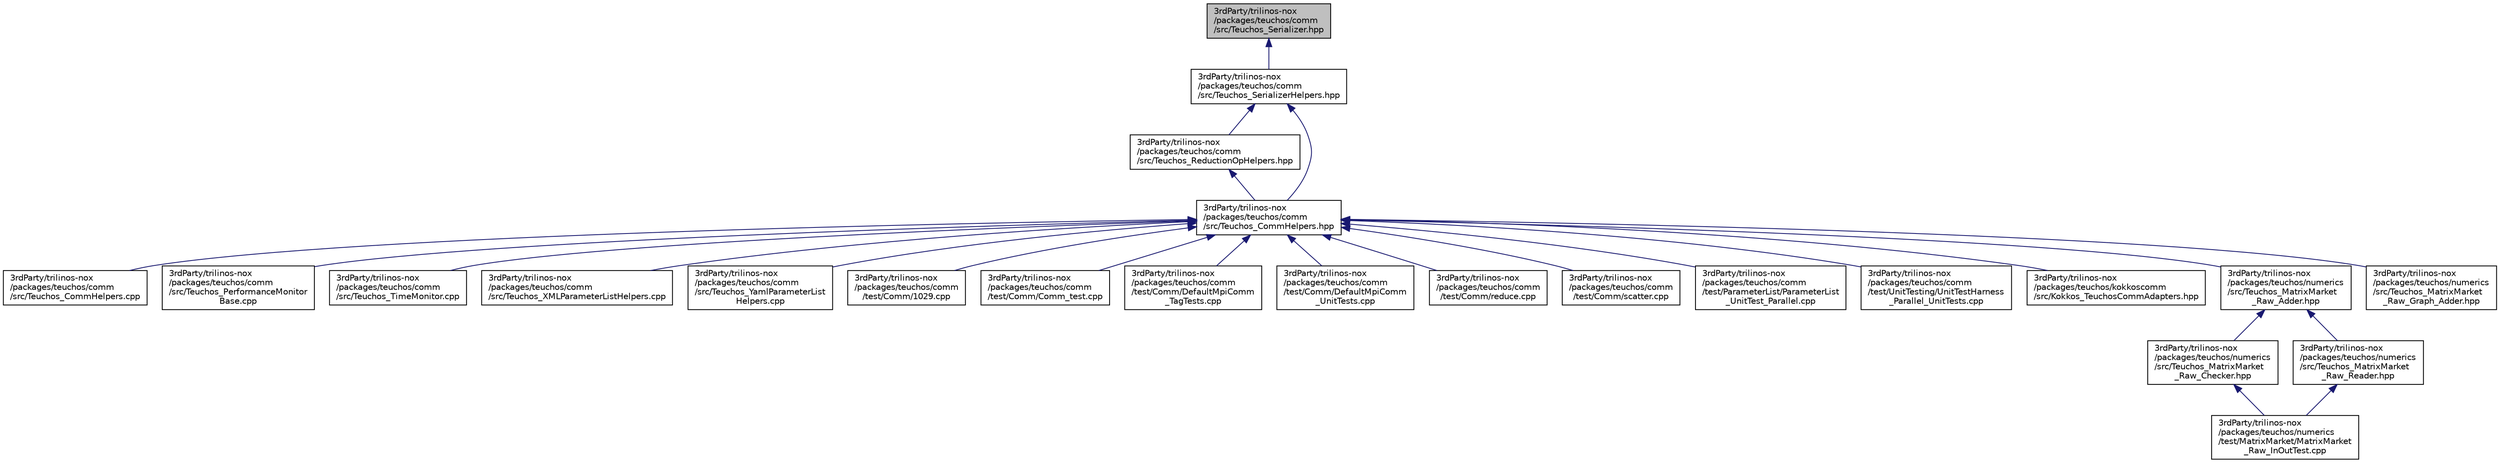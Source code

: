 digraph "3rdParty/trilinos-nox/packages/teuchos/comm/src/Teuchos_Serializer.hpp"
{
  edge [fontname="Helvetica",fontsize="10",labelfontname="Helvetica",labelfontsize="10"];
  node [fontname="Helvetica",fontsize="10",shape=record];
  Node25 [label="3rdParty/trilinos-nox\l/packages/teuchos/comm\l/src/Teuchos_Serializer.hpp",height=0.2,width=0.4,color="black", fillcolor="grey75", style="filled", fontcolor="black"];
  Node25 -> Node26 [dir="back",color="midnightblue",fontsize="10",style="solid",fontname="Helvetica"];
  Node26 [label="3rdParty/trilinos-nox\l/packages/teuchos/comm\l/src/Teuchos_SerializerHelpers.hpp",height=0.2,width=0.4,color="black", fillcolor="white", style="filled",URL="$db/dd7/_teuchos___serializer_helpers_8hpp.html"];
  Node26 -> Node27 [dir="back",color="midnightblue",fontsize="10",style="solid",fontname="Helvetica"];
  Node27 [label="3rdParty/trilinos-nox\l/packages/teuchos/comm\l/src/Teuchos_ReductionOpHelpers.hpp",height=0.2,width=0.4,color="black", fillcolor="white", style="filled",URL="$d5/d49/_teuchos___reduction_op_helpers_8hpp.html"];
  Node27 -> Node28 [dir="back",color="midnightblue",fontsize="10",style="solid",fontname="Helvetica"];
  Node28 [label="3rdParty/trilinos-nox\l/packages/teuchos/comm\l/src/Teuchos_CommHelpers.hpp",height=0.2,width=0.4,color="black", fillcolor="white", style="filled",URL="$d1/d62/_teuchos___comm_helpers_8hpp.html"];
  Node28 -> Node29 [dir="back",color="midnightblue",fontsize="10",style="solid",fontname="Helvetica"];
  Node29 [label="3rdParty/trilinos-nox\l/packages/teuchos/comm\l/src/Teuchos_CommHelpers.cpp",height=0.2,width=0.4,color="black", fillcolor="white", style="filled",URL="$d7/d3f/_teuchos___comm_helpers_8cpp.html"];
  Node28 -> Node30 [dir="back",color="midnightblue",fontsize="10",style="solid",fontname="Helvetica"];
  Node30 [label="3rdParty/trilinos-nox\l/packages/teuchos/comm\l/src/Teuchos_PerformanceMonitor\lBase.cpp",height=0.2,width=0.4,color="black", fillcolor="white", style="filled",URL="$db/d42/_teuchos___performance_monitor_base_8cpp.html"];
  Node28 -> Node31 [dir="back",color="midnightblue",fontsize="10",style="solid",fontname="Helvetica"];
  Node31 [label="3rdParty/trilinos-nox\l/packages/teuchos/comm\l/src/Teuchos_TimeMonitor.cpp",height=0.2,width=0.4,color="black", fillcolor="white", style="filled",URL="$d8/d54/_teuchos___time_monitor_8cpp.html"];
  Node28 -> Node32 [dir="back",color="midnightblue",fontsize="10",style="solid",fontname="Helvetica"];
  Node32 [label="3rdParty/trilinos-nox\l/packages/teuchos/comm\l/src/Teuchos_XMLParameterListHelpers.cpp",height=0.2,width=0.4,color="black", fillcolor="white", style="filled",URL="$d2/d82/_teuchos___x_m_l_parameter_list_helpers_8cpp.html"];
  Node28 -> Node33 [dir="back",color="midnightblue",fontsize="10",style="solid",fontname="Helvetica"];
  Node33 [label="3rdParty/trilinos-nox\l/packages/teuchos/comm\l/src/Teuchos_YamlParameterList\lHelpers.cpp",height=0.2,width=0.4,color="black", fillcolor="white", style="filled",URL="$d4/d9b/_teuchos___yaml_parameter_list_helpers_8cpp.html"];
  Node28 -> Node34 [dir="back",color="midnightblue",fontsize="10",style="solid",fontname="Helvetica"];
  Node34 [label="3rdParty/trilinos-nox\l/packages/teuchos/comm\l/test/Comm/1029.cpp",height=0.2,width=0.4,color="black", fillcolor="white", style="filled",URL="$d3/d52/1029_8cpp.html"];
  Node28 -> Node35 [dir="back",color="midnightblue",fontsize="10",style="solid",fontname="Helvetica"];
  Node35 [label="3rdParty/trilinos-nox\l/packages/teuchos/comm\l/test/Comm/Comm_test.cpp",height=0.2,width=0.4,color="black", fillcolor="white", style="filled",URL="$d0/d20/_comm__test_8cpp.html"];
  Node28 -> Node36 [dir="back",color="midnightblue",fontsize="10",style="solid",fontname="Helvetica"];
  Node36 [label="3rdParty/trilinos-nox\l/packages/teuchos/comm\l/test/Comm/DefaultMpiComm\l_TagTests.cpp",height=0.2,width=0.4,color="black", fillcolor="white", style="filled",URL="$d9/da7/_default_mpi_comm___tag_tests_8cpp.html"];
  Node28 -> Node37 [dir="back",color="midnightblue",fontsize="10",style="solid",fontname="Helvetica"];
  Node37 [label="3rdParty/trilinos-nox\l/packages/teuchos/comm\l/test/Comm/DefaultMpiComm\l_UnitTests.cpp",height=0.2,width=0.4,color="black", fillcolor="white", style="filled",URL="$d7/d61/_default_mpi_comm___unit_tests_8cpp.html"];
  Node28 -> Node38 [dir="back",color="midnightblue",fontsize="10",style="solid",fontname="Helvetica"];
  Node38 [label="3rdParty/trilinos-nox\l/packages/teuchos/comm\l/test/Comm/reduce.cpp",height=0.2,width=0.4,color="black", fillcolor="white", style="filled",URL="$d5/d6d/reduce_8cpp.html"];
  Node28 -> Node39 [dir="back",color="midnightblue",fontsize="10",style="solid",fontname="Helvetica"];
  Node39 [label="3rdParty/trilinos-nox\l/packages/teuchos/comm\l/test/Comm/scatter.cpp",height=0.2,width=0.4,color="black", fillcolor="white", style="filled",URL="$d9/da6/trilinos-nox_2packages_2teuchos_2comm_2test_2_comm_2scatter_8cpp.html"];
  Node28 -> Node40 [dir="back",color="midnightblue",fontsize="10",style="solid",fontname="Helvetica"];
  Node40 [label="3rdParty/trilinos-nox\l/packages/teuchos/comm\l/test/ParameterList/ParameterList\l_UnitTest_Parallel.cpp",height=0.2,width=0.4,color="black", fillcolor="white", style="filled",URL="$d7/df4/_parameter_list___unit_test___parallel_8cpp.html"];
  Node28 -> Node41 [dir="back",color="midnightblue",fontsize="10",style="solid",fontname="Helvetica"];
  Node41 [label="3rdParty/trilinos-nox\l/packages/teuchos/comm\l/test/UnitTesting/UnitTestHarness\l_Parallel_UnitTests.cpp",height=0.2,width=0.4,color="black", fillcolor="white", style="filled",URL="$d7/d0d/_unit_test_harness___parallel___unit_tests_8cpp.html"];
  Node28 -> Node42 [dir="back",color="midnightblue",fontsize="10",style="solid",fontname="Helvetica"];
  Node42 [label="3rdParty/trilinos-nox\l/packages/teuchos/kokkoscomm\l/src/Kokkos_TeuchosCommAdapters.hpp",height=0.2,width=0.4,color="black", fillcolor="white", style="filled",URL="$d1/dc8/_kokkos___teuchos_comm_adapters_8hpp.html",tooltip="Adapters for Teuchos::Comm functions for Kokkos:View. "];
  Node28 -> Node43 [dir="back",color="midnightblue",fontsize="10",style="solid",fontname="Helvetica"];
  Node43 [label="3rdParty/trilinos-nox\l/packages/teuchos/numerics\l/src/Teuchos_MatrixMarket\l_Raw_Adder.hpp",height=0.2,width=0.4,color="black", fillcolor="white", style="filled",URL="$d3/d73/_teuchos___matrix_market___raw___adder_8hpp.html"];
  Node43 -> Node44 [dir="back",color="midnightblue",fontsize="10",style="solid",fontname="Helvetica"];
  Node44 [label="3rdParty/trilinos-nox\l/packages/teuchos/numerics\l/src/Teuchos_MatrixMarket\l_Raw_Checker.hpp",height=0.2,width=0.4,color="black", fillcolor="white", style="filled",URL="$dd/d08/_teuchos___matrix_market___raw___checker_8hpp.html"];
  Node44 -> Node45 [dir="back",color="midnightblue",fontsize="10",style="solid",fontname="Helvetica"];
  Node45 [label="3rdParty/trilinos-nox\l/packages/teuchos/numerics\l/test/MatrixMarket/MatrixMarket\l_Raw_InOutTest.cpp",height=0.2,width=0.4,color="black", fillcolor="white", style="filled",URL="$d2/d72/_matrix_market___raw___in_out_test_8cpp.html"];
  Node43 -> Node46 [dir="back",color="midnightblue",fontsize="10",style="solid",fontname="Helvetica"];
  Node46 [label="3rdParty/trilinos-nox\l/packages/teuchos/numerics\l/src/Teuchos_MatrixMarket\l_Raw_Reader.hpp",height=0.2,width=0.4,color="black", fillcolor="white", style="filled",URL="$d9/d1e/_teuchos___matrix_market___raw___reader_8hpp.html"];
  Node46 -> Node45 [dir="back",color="midnightblue",fontsize="10",style="solid",fontname="Helvetica"];
  Node28 -> Node47 [dir="back",color="midnightblue",fontsize="10",style="solid",fontname="Helvetica"];
  Node47 [label="3rdParty/trilinos-nox\l/packages/teuchos/numerics\l/src/Teuchos_MatrixMarket\l_Raw_Graph_Adder.hpp",height=0.2,width=0.4,color="black", fillcolor="white", style="filled",URL="$de/d48/_teuchos___matrix_market___raw___graph___adder_8hpp.html"];
  Node26 -> Node28 [dir="back",color="midnightblue",fontsize="10",style="solid",fontname="Helvetica"];
}
